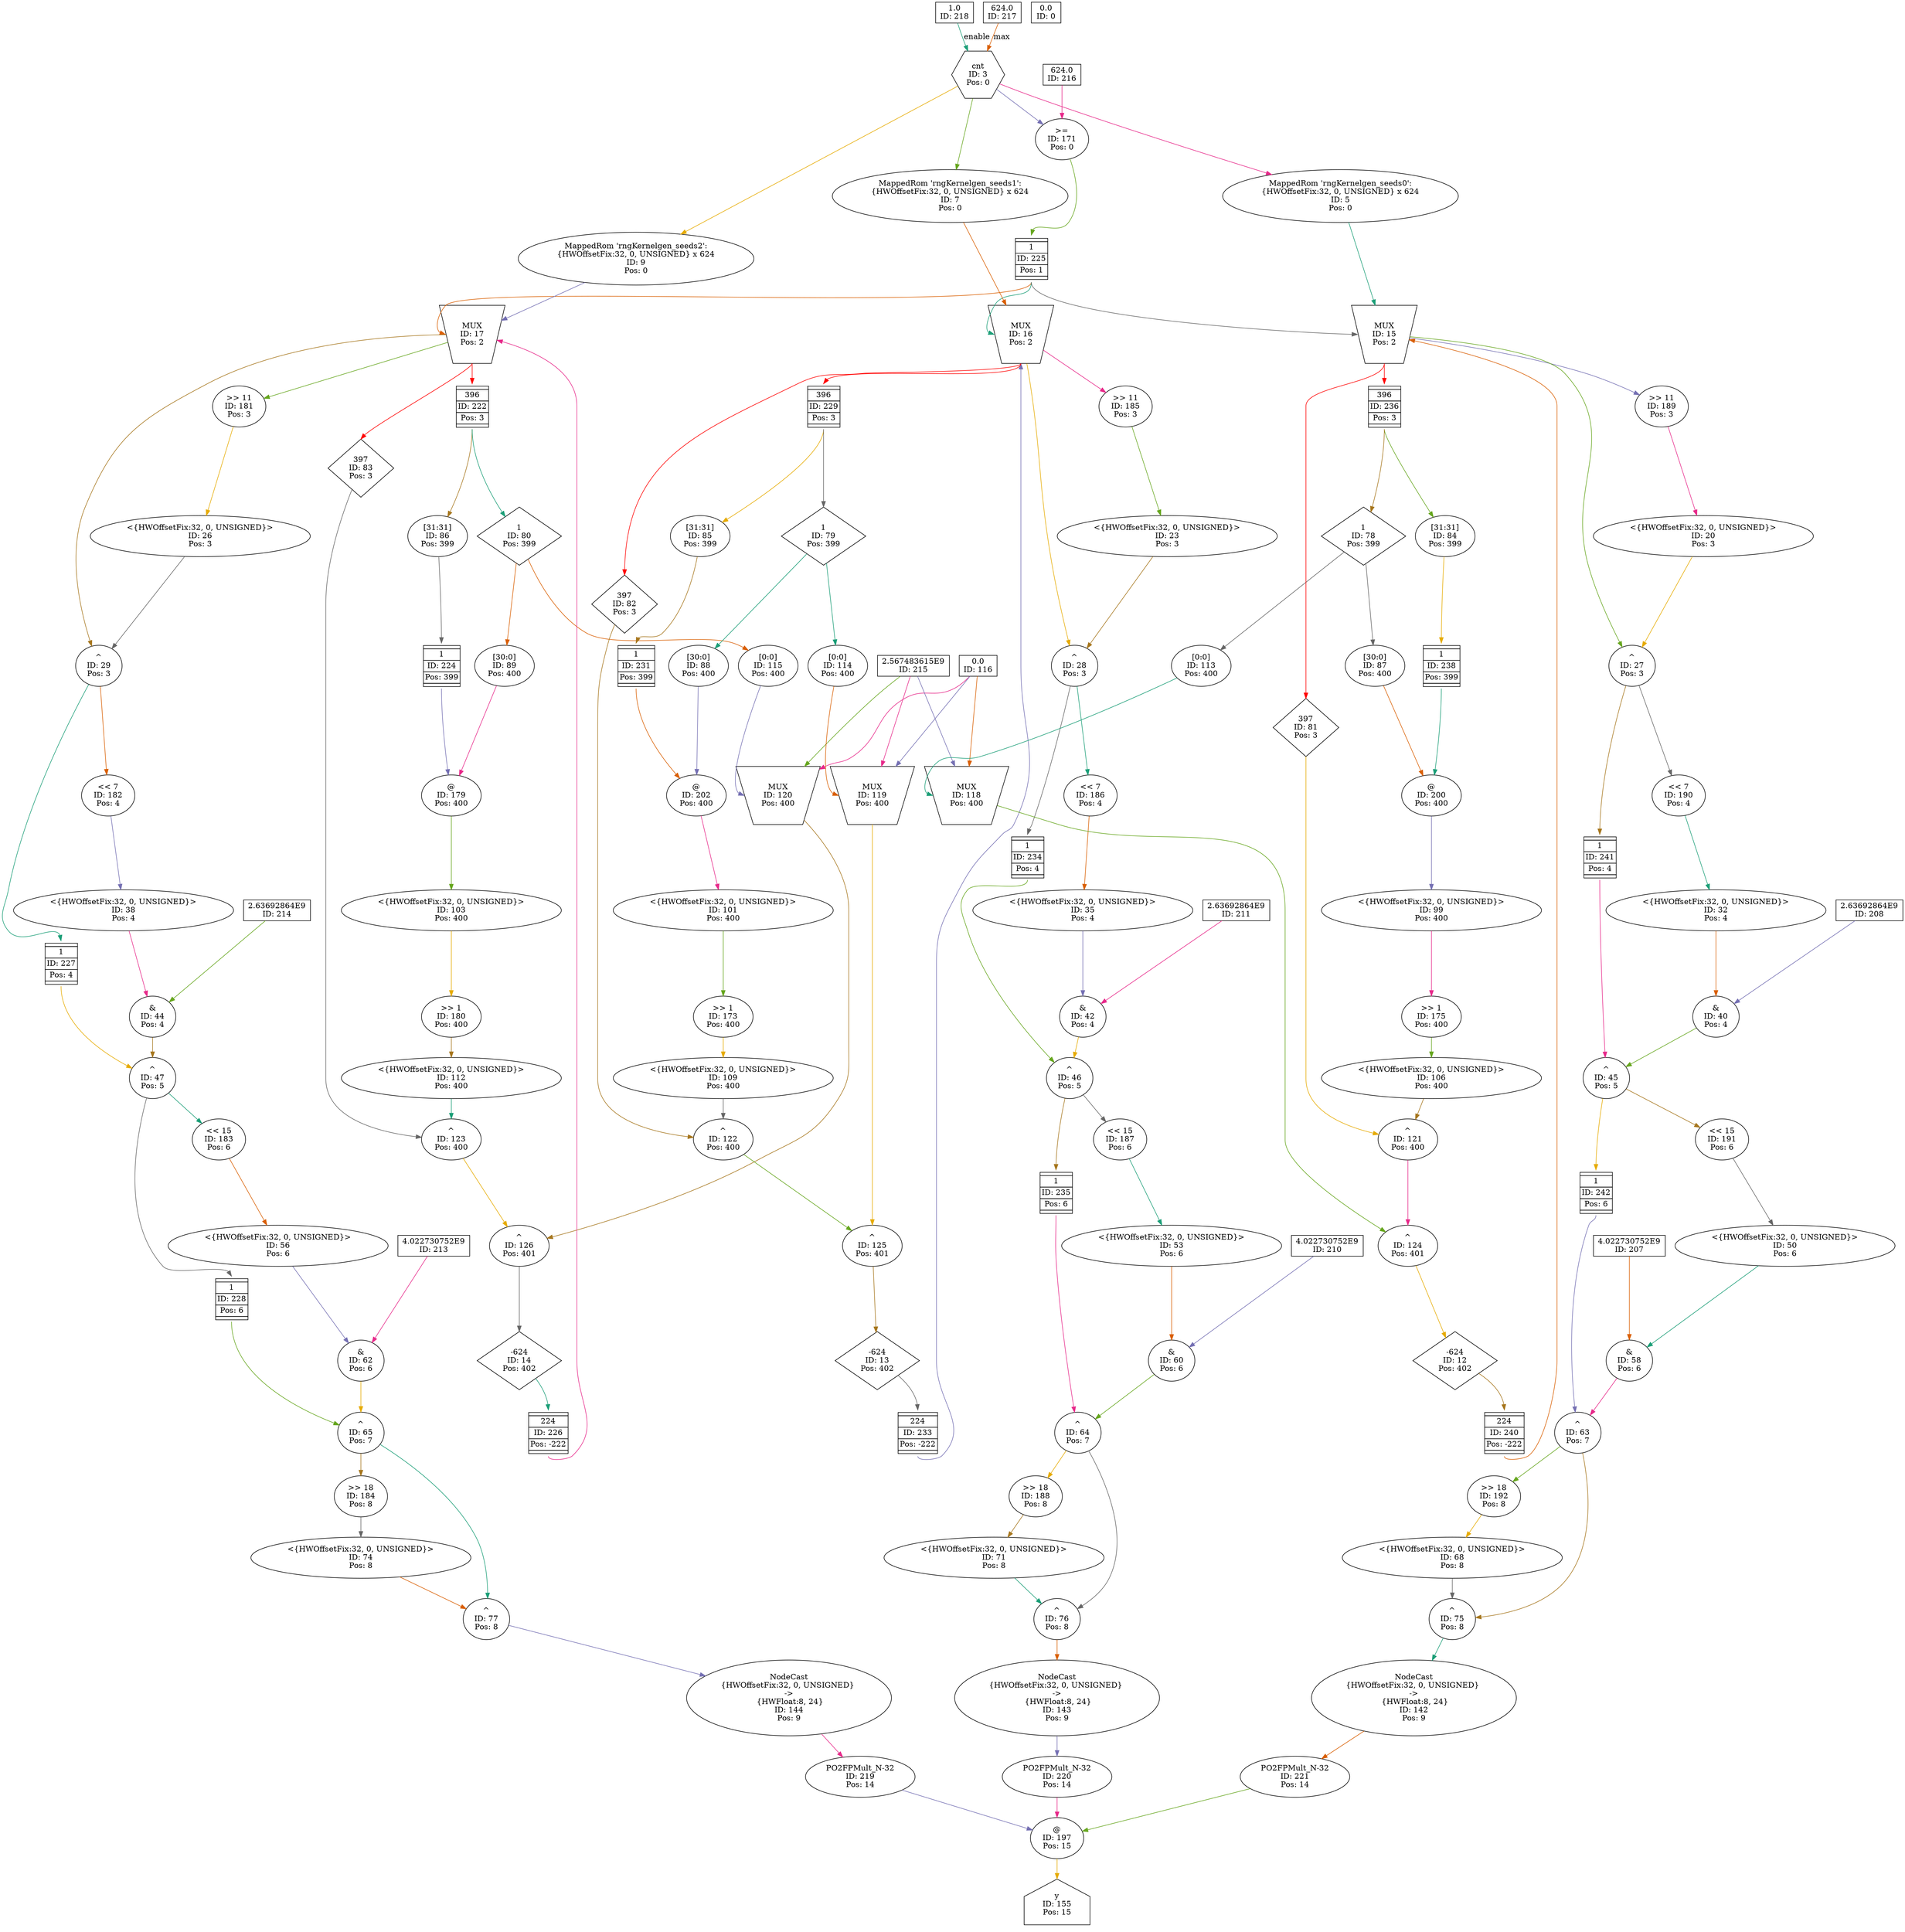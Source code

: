 digraph rngKernel_final{
	NodeConstantRawBits218 [shape=box, label="1.0\nID: 218"];
	NodeConstantRawBits217 [shape=box, label="624.0\nID: 217"];
	NodeCounter3 [shape=hexagon, label="cnt\nID: 3\nPos: 0"];
	NodeConstantRawBits216 [shape=box, label="624.0\nID: 216"];
	NodeGteInlined171 [label=">=\nID: 171\nPos: 0"];
	NodeFIFO225 [shape=plaintext, label=<<TABLE BORDER="0" CELLSPACING="0" CELLBORDER="1"> <TR><TD></TD></TR><TR><TD>1</TD></TR><TR><TD>ID: 225</TD></TR> <TR><TD>Pos: 1</TD></TR> <TR><TD></TD></TR> </TABLE>>];
	NodeMappedRom9 [label="MappedRom 'rngKernelgen_seeds2':\n{HWOffsetFix:32, 0, UNSIGNED} x 624\nID: 9\nPos: 0"];
	NodeStreamOffset83 [shape=diamond, label="397\nID: 83\nPos: 3"];
	NodeFIFO222 [shape=plaintext, label=<<TABLE BORDER="0" CELLSPACING="0" CELLBORDER="1"> <TR><TD></TD></TR><TR><TD>396</TD></TR><TR><TD>ID: 222</TD></TR> <TR><TD>Pos: 3</TD></TR> <TR><TD></TD></TR> </TABLE>>];
	NodeSlice86 [label="[31:31]\nID: 86\nPos: 399"];
	NodeFIFO224 [shape=plaintext, label=<<TABLE BORDER="0" CELLSPACING="0" CELLBORDER="1"> <TR><TD></TD></TR><TR><TD>1</TD></TR><TR><TD>ID: 224</TD></TR> <TR><TD>Pos: 399</TD></TR> <TR><TD></TD></TR> </TABLE>>];
	NodeStreamOffset80 [shape=diamond, label="1\nID: 80\nPos: 399"];
	NodeSlice89 [label="[30:0]\nID: 89\nPos: 400"];
	NodeCat179 [label="@\nID: 179\nPos: 400"];
	NodeReinterpret103 [label="<{HWOffsetFix:32, 0, UNSIGNED}>\nID: 103\nPos: 400"];
	NodeShift180 [label=">> 1\nID: 180\nPos: 400"];
	NodeReinterpret112 [label="<{HWOffsetFix:32, 0, UNSIGNED}>\nID: 112\nPos: 400"];
	NodeXor123 [label="^\nID: 123\nPos: 400"];
	NodeSlice115 [label="[0:0]\nID: 115\nPos: 400"];
	NodeConstantRawBits116 [shape=box, label="0.0\nID: 116"];
	NodeConstantRawBits215 [shape=box, label="2.567483615E9\nID: 215"];
	NodeMux120 [shape=invtrapezium, height=0.5, label="MUX\nID: 120\nPos: 400"];
	NodeXor126 [label="^\nID: 126\nPos: 401"];
	NodeStreamOffset14 [shape=diamond, label="-624\nID: 14\nPos: 402"];
	NodeFIFO226 [shape=plaintext, label=<<TABLE BORDER="0" CELLSPACING="0" CELLBORDER="1"> <TR><TD></TD></TR><TR><TD>224</TD></TR><TR><TD>ID: 226</TD></TR> <TR><TD>Pos: -222</TD></TR> <TR><TD></TD></TR> </TABLE>>];
	NodeMux17 [shape=invtrapezium, height=0.5, label="MUX\nID: 17\nPos: 2"];
	NodeShift181 [label=">> 11\nID: 181\nPos: 3"];
	NodeReinterpret26 [label="<{HWOffsetFix:32, 0, UNSIGNED}>\nID: 26\nPos: 3"];
	NodeXor29 [label="^\nID: 29\nPos: 3"];
	NodeFIFO227 [shape=plaintext, label=<<TABLE BORDER="0" CELLSPACING="0" CELLBORDER="1"> <TR><TD></TD></TR><TR><TD>1</TD></TR><TR><TD>ID: 227</TD></TR> <TR><TD>Pos: 4</TD></TR> <TR><TD></TD></TR> </TABLE>>];
	NodeShift182 [label="<< 7\nID: 182\nPos: 4"];
	NodeReinterpret38 [label="<{HWOffsetFix:32, 0, UNSIGNED}>\nID: 38\nPos: 4"];
	NodeConstantRawBits214 [shape=box, label="2.63692864E9\nID: 214"];
	NodeAnd44 [label="&\nID: 44\nPos: 4"];
	NodeXor47 [label="^\nID: 47\nPos: 5"];
	NodeFIFO228 [shape=plaintext, label=<<TABLE BORDER="0" CELLSPACING="0" CELLBORDER="1"> <TR><TD></TD></TR><TR><TD>1</TD></TR><TR><TD>ID: 228</TD></TR> <TR><TD>Pos: 6</TD></TR> <TR><TD></TD></TR> </TABLE>>];
	NodeShift183 [label="<< 15\nID: 183\nPos: 6"];
	NodeReinterpret56 [label="<{HWOffsetFix:32, 0, UNSIGNED}>\nID: 56\nPos: 6"];
	NodeConstantRawBits213 [shape=box, label="4.022730752E9\nID: 213"];
	NodeAnd62 [label="&\nID: 62\nPos: 6"];
	NodeXor65 [label="^\nID: 65\nPos: 7"];
	NodeShift184 [label=">> 18\nID: 184\nPos: 8"];
	NodeReinterpret74 [label="<{HWOffsetFix:32, 0, UNSIGNED}>\nID: 74\nPos: 8"];
	NodeXor77 [label="^\nID: 77\nPos: 8"];
	NodeCast144 [label="NodeCast
{HWOffsetFix:32, 0, UNSIGNED} 
->
 {HWFloat:8, 24}\nID: 144\nPos: 9"];
	NodePO2FPMult219 [label="PO2FPMult_N-32\nID: 219\nPos: 14"];
	NodeMappedRom7 [label="MappedRom 'rngKernelgen_seeds1':\n{HWOffsetFix:32, 0, UNSIGNED} x 624\nID: 7\nPos: 0"];
	NodeStreamOffset82 [shape=diamond, label="397\nID: 82\nPos: 3"];
	NodeFIFO229 [shape=plaintext, label=<<TABLE BORDER="0" CELLSPACING="0" CELLBORDER="1"> <TR><TD></TD></TR><TR><TD>396</TD></TR><TR><TD>ID: 229</TD></TR> <TR><TD>Pos: 3</TD></TR> <TR><TD></TD></TR> </TABLE>>];
	NodeSlice85 [label="[31:31]\nID: 85\nPos: 399"];
	NodeFIFO231 [shape=plaintext, label=<<TABLE BORDER="0" CELLSPACING="0" CELLBORDER="1"> <TR><TD></TD></TR><TR><TD>1</TD></TR><TR><TD>ID: 231</TD></TR> <TR><TD>Pos: 399</TD></TR> <TR><TD></TD></TR> </TABLE>>];
	NodeStreamOffset79 [shape=diamond, label="1\nID: 79\nPos: 399"];
	NodeSlice88 [label="[30:0]\nID: 88\nPos: 400"];
	NodeCat202 [label="@\nID: 202\nPos: 400"];
	NodeReinterpret101 [label="<{HWOffsetFix:32, 0, UNSIGNED}>\nID: 101\nPos: 400"];
	NodeShift173 [label=">> 1\nID: 173\nPos: 400"];
	NodeReinterpret109 [label="<{HWOffsetFix:32, 0, UNSIGNED}>\nID: 109\nPos: 400"];
	NodeXor122 [label="^\nID: 122\nPos: 400"];
	NodeSlice114 [label="[0:0]\nID: 114\nPos: 400"];
	NodeMux119 [shape=invtrapezium, height=0.5, label="MUX\nID: 119\nPos: 400"];
	NodeXor125 [label="^\nID: 125\nPos: 401"];
	NodeStreamOffset13 [shape=diamond, label="-624\nID: 13\nPos: 402"];
	NodeFIFO233 [shape=plaintext, label=<<TABLE BORDER="0" CELLSPACING="0" CELLBORDER="1"> <TR><TD></TD></TR><TR><TD>224</TD></TR><TR><TD>ID: 233</TD></TR> <TR><TD>Pos: -222</TD></TR> <TR><TD></TD></TR> </TABLE>>];
	NodeMux16 [shape=invtrapezium, height=0.5, label="MUX\nID: 16\nPos: 2"];
	NodeShift185 [label=">> 11\nID: 185\nPos: 3"];
	NodeReinterpret23 [label="<{HWOffsetFix:32, 0, UNSIGNED}>\nID: 23\nPos: 3"];
	NodeXor28 [label="^\nID: 28\nPos: 3"];
	NodeFIFO234 [shape=plaintext, label=<<TABLE BORDER="0" CELLSPACING="0" CELLBORDER="1"> <TR><TD></TD></TR><TR><TD>1</TD></TR><TR><TD>ID: 234</TD></TR> <TR><TD>Pos: 4</TD></TR> <TR><TD></TD></TR> </TABLE>>];
	NodeShift186 [label="<< 7\nID: 186\nPos: 4"];
	NodeReinterpret35 [label="<{HWOffsetFix:32, 0, UNSIGNED}>\nID: 35\nPos: 4"];
	NodeConstantRawBits211 [shape=box, label="2.63692864E9\nID: 211"];
	NodeAnd42 [label="&\nID: 42\nPos: 4"];
	NodeXor46 [label="^\nID: 46\nPos: 5"];
	NodeFIFO235 [shape=plaintext, label=<<TABLE BORDER="0" CELLSPACING="0" CELLBORDER="1"> <TR><TD></TD></TR><TR><TD>1</TD></TR><TR><TD>ID: 235</TD></TR> <TR><TD>Pos: 6</TD></TR> <TR><TD></TD></TR> </TABLE>>];
	NodeShift187 [label="<< 15\nID: 187\nPos: 6"];
	NodeReinterpret53 [label="<{HWOffsetFix:32, 0, UNSIGNED}>\nID: 53\nPos: 6"];
	NodeConstantRawBits210 [shape=box, label="4.022730752E9\nID: 210"];
	NodeAnd60 [label="&\nID: 60\nPos: 6"];
	NodeXor64 [label="^\nID: 64\nPos: 7"];
	NodeShift188 [label=">> 18\nID: 188\nPos: 8"];
	NodeReinterpret71 [label="<{HWOffsetFix:32, 0, UNSIGNED}>\nID: 71\nPos: 8"];
	NodeXor76 [label="^\nID: 76\nPos: 8"];
	NodeCast143 [label="NodeCast
{HWOffsetFix:32, 0, UNSIGNED} 
->
 {HWFloat:8, 24}\nID: 143\nPos: 9"];
	NodePO2FPMult220 [label="PO2FPMult_N-32\nID: 220\nPos: 14"];
	NodeMappedRom5 [label="MappedRom 'rngKernelgen_seeds0':\n{HWOffsetFix:32, 0, UNSIGNED} x 624\nID: 5\nPos: 0"];
	NodeStreamOffset81 [shape=diamond, label="397\nID: 81\nPos: 3"];
	NodeFIFO236 [shape=plaintext, label=<<TABLE BORDER="0" CELLSPACING="0" CELLBORDER="1"> <TR><TD></TD></TR><TR><TD>396</TD></TR><TR><TD>ID: 236</TD></TR> <TR><TD>Pos: 3</TD></TR> <TR><TD></TD></TR> </TABLE>>];
	NodeSlice84 [label="[31:31]\nID: 84\nPos: 399"];
	NodeFIFO238 [shape=plaintext, label=<<TABLE BORDER="0" CELLSPACING="0" CELLBORDER="1"> <TR><TD></TD></TR><TR><TD>1</TD></TR><TR><TD>ID: 238</TD></TR> <TR><TD>Pos: 399</TD></TR> <TR><TD></TD></TR> </TABLE>>];
	NodeStreamOffset78 [shape=diamond, label="1\nID: 78\nPos: 399"];
	NodeSlice87 [label="[30:0]\nID: 87\nPos: 400"];
	NodeCat200 [label="@\nID: 200\nPos: 400"];
	NodeReinterpret99 [label="<{HWOffsetFix:32, 0, UNSIGNED}>\nID: 99\nPos: 400"];
	NodeShift175 [label=">> 1\nID: 175\nPos: 400"];
	NodeReinterpret106 [label="<{HWOffsetFix:32, 0, UNSIGNED}>\nID: 106\nPos: 400"];
	NodeXor121 [label="^\nID: 121\nPos: 400"];
	NodeSlice113 [label="[0:0]\nID: 113\nPos: 400"];
	NodeMux118 [shape=invtrapezium, height=0.5, label="MUX\nID: 118\nPos: 400"];
	NodeXor124 [label="^\nID: 124\nPos: 401"];
	NodeStreamOffset12 [shape=diamond, label="-624\nID: 12\nPos: 402"];
	NodeFIFO240 [shape=plaintext, label=<<TABLE BORDER="0" CELLSPACING="0" CELLBORDER="1"> <TR><TD></TD></TR><TR><TD>224</TD></TR><TR><TD>ID: 240</TD></TR> <TR><TD>Pos: -222</TD></TR> <TR><TD></TD></TR> </TABLE>>];
	NodeMux15 [shape=invtrapezium, height=0.5, label="MUX\nID: 15\nPos: 2"];
	NodeShift189 [label=">> 11\nID: 189\nPos: 3"];
	NodeReinterpret20 [label="<{HWOffsetFix:32, 0, UNSIGNED}>\nID: 20\nPos: 3"];
	NodeXor27 [label="^\nID: 27\nPos: 3"];
	NodeFIFO241 [shape=plaintext, label=<<TABLE BORDER="0" CELLSPACING="0" CELLBORDER="1"> <TR><TD></TD></TR><TR><TD>1</TD></TR><TR><TD>ID: 241</TD></TR> <TR><TD>Pos: 4</TD></TR> <TR><TD></TD></TR> </TABLE>>];
	NodeShift190 [label="<< 7\nID: 190\nPos: 4"];
	NodeReinterpret32 [label="<{HWOffsetFix:32, 0, UNSIGNED}>\nID: 32\nPos: 4"];
	NodeConstantRawBits208 [shape=box, label="2.63692864E9\nID: 208"];
	NodeAnd40 [label="&\nID: 40\nPos: 4"];
	NodeXor45 [label="^\nID: 45\nPos: 5"];
	NodeFIFO242 [shape=plaintext, label=<<TABLE BORDER="0" CELLSPACING="0" CELLBORDER="1"> <TR><TD></TD></TR><TR><TD>1</TD></TR><TR><TD>ID: 242</TD></TR> <TR><TD>Pos: 6</TD></TR> <TR><TD></TD></TR> </TABLE>>];
	NodeShift191 [label="<< 15\nID: 191\nPos: 6"];
	NodeReinterpret50 [label="<{HWOffsetFix:32, 0, UNSIGNED}>\nID: 50\nPos: 6"];
	NodeConstantRawBits207 [shape=box, label="4.022730752E9\nID: 207"];
	NodeAnd58 [label="&\nID: 58\nPos: 6"];
	NodeXor63 [label="^\nID: 63\nPos: 7"];
	NodeShift192 [label=">> 18\nID: 192\nPos: 8"];
	NodeReinterpret68 [label="<{HWOffsetFix:32, 0, UNSIGNED}>\nID: 68\nPos: 8"];
	NodeXor75 [label="^\nID: 75\nPos: 8"];
	NodeCast142 [label="NodeCast
{HWOffsetFix:32, 0, UNSIGNED} 
->
 {HWFloat:8, 24}\nID: 142\nPos: 9"];
	NodePO2FPMult221 [label="PO2FPMult_N-32\nID: 221\nPos: 14"];
	NodeCat197 [label="@\nID: 197\nPos: 15"];
	NodeOutput155 [shape=house, label="y\nID: 155\nPos: 15"];
	NodeConstantRawBits0 [shape=box, label="0.0\nID: 0"];
	NodeConstantRawBits218 -> NodeCounter3[label="enable" color="/dark28/1" photon_data="EDGE,SrcNode:218,SrcNodePort:value"];
	NodeConstantRawBits217 -> NodeCounter3[label="max" color="/dark28/2" photon_data="EDGE,SrcNode:217,SrcNodePort:value"];
	NodeCounter3 -> NodeGteInlined171[color="/dark28/3" photon_data="EDGE,SrcNode:3,SrcNodePort:count"];
	NodeConstantRawBits216 -> NodeGteInlined171[color="/dark28/4" photon_data="EDGE,SrcNode:216,SrcNodePort:value"];
	NodeGteInlined171 -> NodeFIFO225[headport="n" color="/dark28/5" photon_data="EDGE,SrcNode:171,SrcNodePort:result"];
	NodeCounter3 -> NodeMappedRom9[color="/dark28/6" photon_data="EDGE,SrcNode:3,SrcNodePort:count"];
	NodeMux17 -> NodeStreamOffset83[headport="n" tailport="s" color=red photon_data="EDGE,SrcNode:17,SrcNodePort:result"];
	NodeMux17 -> NodeFIFO222[headport="n" headport="n" tailport="s" color=red photon_data="EDGE,SrcNode:17,SrcNodePort:result"];
	NodeFIFO222 -> NodeSlice86[tailport="s" color="/dark28/7" photon_data="EDGE,SrcNode:222,SrcNodePort:output"];
	NodeSlice86 -> NodeFIFO224[headport="n" color="/dark28/8" photon_data="EDGE,SrcNode:86,SrcNodePort:result"];
	NodeFIFO222 -> NodeStreamOffset80[tailport="s" color="/dark28/1" photon_data="EDGE,SrcNode:222,SrcNodePort:output"];
	NodeStreamOffset80 -> NodeSlice89[color="/dark28/2" photon_data="EDGE,SrcNode:80,SrcNodePort:output"];
	NodeFIFO224 -> NodeCat179[tailport="s" color="/dark28/3" photon_data="EDGE,SrcNode:224,SrcNodePort:output"];
	NodeSlice89 -> NodeCat179[color="/dark28/4" photon_data="EDGE,SrcNode:89,SrcNodePort:result"];
	NodeCat179 -> NodeReinterpret103[color="/dark28/5" photon_data="EDGE,SrcNode:179,SrcNodePort:result"];
	NodeReinterpret103 -> NodeShift180[color="/dark28/6" photon_data="EDGE,SrcNode:103,SrcNodePort:output"];
	NodeShift180 -> NodeReinterpret112[color="/dark28/7" photon_data="EDGE,SrcNode:180,SrcNodePort:dataout"];
	NodeStreamOffset83 -> NodeXor123[color="/dark28/8" photon_data="EDGE,SrcNode:83,SrcNodePort:output"];
	NodeReinterpret112 -> NodeXor123[color="/dark28/1" photon_data="EDGE,SrcNode:112,SrcNodePort:output"];
	NodeStreamOffset80 -> NodeSlice115[color="/dark28/2" photon_data="EDGE,SrcNode:80,SrcNodePort:output"];
	NodeSlice115 -> NodeMux120[headport="w" color="/dark28/3" photon_data="EDGE,SrcNode:115,SrcNodePort:result"];
	NodeConstantRawBits116 -> NodeMux120[color="/dark28/4" photon_data="EDGE,SrcNode:116,SrcNodePort:value"];
	NodeConstantRawBits215 -> NodeMux120[color="/dark28/5" photon_data="EDGE,SrcNode:215,SrcNodePort:value"];
	NodeXor123 -> NodeXor126[color="/dark28/6" photon_data="EDGE,SrcNode:123,SrcNodePort:result"];
	NodeMux120 -> NodeXor126[color="/dark28/7" photon_data="EDGE,SrcNode:120,SrcNodePort:result"];
	NodeXor126 -> NodeStreamOffset14[color="/dark28/8" photon_data="EDGE,SrcNode:126,SrcNodePort:result"];
	NodeStreamOffset14 -> NodeFIFO226[headport="n" color="/dark28/1" photon_data="EDGE,SrcNode:14,SrcNodePort:output"];
	NodeFIFO225 -> NodeMux17[tailport="s" headport="w" color="/dark28/2" photon_data="EDGE,SrcNode:225,SrcNodePort:output"];
	NodeMappedRom9 -> NodeMux17[color="/dark28/3" photon_data="EDGE,SrcNode:9,SrcNodePort:dataa"];
	NodeFIFO226 -> NodeMux17[tailport="s" color="/dark28/4" photon_data="EDGE,SrcNode:226,SrcNodePort:output"];
	NodeMux17 -> NodeShift181[color="/dark28/5" photon_data="EDGE,SrcNode:17,SrcNodePort:result"];
	NodeShift181 -> NodeReinterpret26[color="/dark28/6" photon_data="EDGE,SrcNode:181,SrcNodePort:dataout"];
	NodeMux17 -> NodeXor29[color="/dark28/7" photon_data="EDGE,SrcNode:17,SrcNodePort:result"];
	NodeReinterpret26 -> NodeXor29[color="/dark28/8" photon_data="EDGE,SrcNode:26,SrcNodePort:output"];
	NodeXor29 -> NodeFIFO227[headport="n" color="/dark28/1" photon_data="EDGE,SrcNode:29,SrcNodePort:result"];
	NodeXor29 -> NodeShift182[color="/dark28/2" photon_data="EDGE,SrcNode:29,SrcNodePort:result"];
	NodeShift182 -> NodeReinterpret38[color="/dark28/3" photon_data="EDGE,SrcNode:182,SrcNodePort:dataout"];
	NodeReinterpret38 -> NodeAnd44[color="/dark28/4" photon_data="EDGE,SrcNode:38,SrcNodePort:output"];
	NodeConstantRawBits214 -> NodeAnd44[color="/dark28/5" photon_data="EDGE,SrcNode:214,SrcNodePort:value"];
	NodeFIFO227 -> NodeXor47[tailport="s" color="/dark28/6" photon_data="EDGE,SrcNode:227,SrcNodePort:output"];
	NodeAnd44 -> NodeXor47[color="/dark28/7" photon_data="EDGE,SrcNode:44,SrcNodePort:result"];
	NodeXor47 -> NodeFIFO228[headport="n" color="/dark28/8" photon_data="EDGE,SrcNode:47,SrcNodePort:result"];
	NodeXor47 -> NodeShift183[color="/dark28/1" photon_data="EDGE,SrcNode:47,SrcNodePort:result"];
	NodeShift183 -> NodeReinterpret56[color="/dark28/2" photon_data="EDGE,SrcNode:183,SrcNodePort:dataout"];
	NodeReinterpret56 -> NodeAnd62[color="/dark28/3" photon_data="EDGE,SrcNode:56,SrcNodePort:output"];
	NodeConstantRawBits213 -> NodeAnd62[color="/dark28/4" photon_data="EDGE,SrcNode:213,SrcNodePort:value"];
	NodeFIFO228 -> NodeXor65[tailport="s" color="/dark28/5" photon_data="EDGE,SrcNode:228,SrcNodePort:output"];
	NodeAnd62 -> NodeXor65[color="/dark28/6" photon_data="EDGE,SrcNode:62,SrcNodePort:result"];
	NodeXor65 -> NodeShift184[color="/dark28/7" photon_data="EDGE,SrcNode:65,SrcNodePort:result"];
	NodeShift184 -> NodeReinterpret74[color="/dark28/8" photon_data="EDGE,SrcNode:184,SrcNodePort:dataout"];
	NodeXor65 -> NodeXor77[color="/dark28/1" photon_data="EDGE,SrcNode:65,SrcNodePort:result"];
	NodeReinterpret74 -> NodeXor77[color="/dark28/2" photon_data="EDGE,SrcNode:74,SrcNodePort:output"];
	NodeXor77 -> NodeCast144[color="/dark28/3" photon_data="EDGE,SrcNode:77,SrcNodePort:result"];
	NodeCast144 -> NodePO2FPMult219[color="/dark28/4" photon_data="EDGE,SrcNode:144,SrcNodePort:o"];
	NodeCounter3 -> NodeMappedRom7[color="/dark28/5" photon_data="EDGE,SrcNode:3,SrcNodePort:count"];
	NodeMux16 -> NodeStreamOffset82[headport="n" tailport="s" color=red photon_data="EDGE,SrcNode:16,SrcNodePort:result"];
	NodeMux16 -> NodeFIFO229[headport="n" headport="n" tailport="s" color=red photon_data="EDGE,SrcNode:16,SrcNodePort:result"];
	NodeFIFO229 -> NodeSlice85[tailport="s" color="/dark28/6" photon_data="EDGE,SrcNode:229,SrcNodePort:output"];
	NodeSlice85 -> NodeFIFO231[headport="n" color="/dark28/7" photon_data="EDGE,SrcNode:85,SrcNodePort:result"];
	NodeFIFO229 -> NodeStreamOffset79[tailport="s" color="/dark28/8" photon_data="EDGE,SrcNode:229,SrcNodePort:output"];
	NodeStreamOffset79 -> NodeSlice88[color="/dark28/1" photon_data="EDGE,SrcNode:79,SrcNodePort:output"];
	NodeFIFO231 -> NodeCat202[tailport="s" color="/dark28/2" photon_data="EDGE,SrcNode:231,SrcNodePort:output"];
	NodeSlice88 -> NodeCat202[color="/dark28/3" photon_data="EDGE,SrcNode:88,SrcNodePort:result"];
	NodeCat202 -> NodeReinterpret101[color="/dark28/4" photon_data="EDGE,SrcNode:202,SrcNodePort:result"];
	NodeReinterpret101 -> NodeShift173[color="/dark28/5" photon_data="EDGE,SrcNode:101,SrcNodePort:output"];
	NodeShift173 -> NodeReinterpret109[color="/dark28/6" photon_data="EDGE,SrcNode:173,SrcNodePort:dataout"];
	NodeStreamOffset82 -> NodeXor122[color="/dark28/7" photon_data="EDGE,SrcNode:82,SrcNodePort:output"];
	NodeReinterpret109 -> NodeXor122[color="/dark28/8" photon_data="EDGE,SrcNode:109,SrcNodePort:output"];
	NodeStreamOffset79 -> NodeSlice114[color="/dark28/1" photon_data="EDGE,SrcNode:79,SrcNodePort:output"];
	NodeSlice114 -> NodeMux119[headport="w" color="/dark28/2" photon_data="EDGE,SrcNode:114,SrcNodePort:result"];
	NodeConstantRawBits116 -> NodeMux119[color="/dark28/3" photon_data="EDGE,SrcNode:116,SrcNodePort:value"];
	NodeConstantRawBits215 -> NodeMux119[color="/dark28/4" photon_data="EDGE,SrcNode:215,SrcNodePort:value"];
	NodeXor122 -> NodeXor125[color="/dark28/5" photon_data="EDGE,SrcNode:122,SrcNodePort:result"];
	NodeMux119 -> NodeXor125[color="/dark28/6" photon_data="EDGE,SrcNode:119,SrcNodePort:result"];
	NodeXor125 -> NodeStreamOffset13[color="/dark28/7" photon_data="EDGE,SrcNode:125,SrcNodePort:result"];
	NodeStreamOffset13 -> NodeFIFO233[headport="n" color="/dark28/8" photon_data="EDGE,SrcNode:13,SrcNodePort:output"];
	NodeFIFO225 -> NodeMux16[tailport="s" headport="w" color="/dark28/1" photon_data="EDGE,SrcNode:225,SrcNodePort:output"];
	NodeMappedRom7 -> NodeMux16[color="/dark28/2" photon_data="EDGE,SrcNode:7,SrcNodePort:dataa"];
	NodeFIFO233 -> NodeMux16[tailport="s" color="/dark28/3" photon_data="EDGE,SrcNode:233,SrcNodePort:output"];
	NodeMux16 -> NodeShift185[color="/dark28/4" photon_data="EDGE,SrcNode:16,SrcNodePort:result"];
	NodeShift185 -> NodeReinterpret23[color="/dark28/5" photon_data="EDGE,SrcNode:185,SrcNodePort:dataout"];
	NodeMux16 -> NodeXor28[color="/dark28/6" photon_data="EDGE,SrcNode:16,SrcNodePort:result"];
	NodeReinterpret23 -> NodeXor28[color="/dark28/7" photon_data="EDGE,SrcNode:23,SrcNodePort:output"];
	NodeXor28 -> NodeFIFO234[headport="n" color="/dark28/8" photon_data="EDGE,SrcNode:28,SrcNodePort:result"];
	NodeXor28 -> NodeShift186[color="/dark28/1" photon_data="EDGE,SrcNode:28,SrcNodePort:result"];
	NodeShift186 -> NodeReinterpret35[color="/dark28/2" photon_data="EDGE,SrcNode:186,SrcNodePort:dataout"];
	NodeReinterpret35 -> NodeAnd42[color="/dark28/3" photon_data="EDGE,SrcNode:35,SrcNodePort:output"];
	NodeConstantRawBits211 -> NodeAnd42[color="/dark28/4" photon_data="EDGE,SrcNode:211,SrcNodePort:value"];
	NodeFIFO234 -> NodeXor46[tailport="s" color="/dark28/5" photon_data="EDGE,SrcNode:234,SrcNodePort:output"];
	NodeAnd42 -> NodeXor46[color="/dark28/6" photon_data="EDGE,SrcNode:42,SrcNodePort:result"];
	NodeXor46 -> NodeFIFO235[headport="n" color="/dark28/7" photon_data="EDGE,SrcNode:46,SrcNodePort:result"];
	NodeXor46 -> NodeShift187[color="/dark28/8" photon_data="EDGE,SrcNode:46,SrcNodePort:result"];
	NodeShift187 -> NodeReinterpret53[color="/dark28/1" photon_data="EDGE,SrcNode:187,SrcNodePort:dataout"];
	NodeReinterpret53 -> NodeAnd60[color="/dark28/2" photon_data="EDGE,SrcNode:53,SrcNodePort:output"];
	NodeConstantRawBits210 -> NodeAnd60[color="/dark28/3" photon_data="EDGE,SrcNode:210,SrcNodePort:value"];
	NodeFIFO235 -> NodeXor64[tailport="s" color="/dark28/4" photon_data="EDGE,SrcNode:235,SrcNodePort:output"];
	NodeAnd60 -> NodeXor64[color="/dark28/5" photon_data="EDGE,SrcNode:60,SrcNodePort:result"];
	NodeXor64 -> NodeShift188[color="/dark28/6" photon_data="EDGE,SrcNode:64,SrcNodePort:result"];
	NodeShift188 -> NodeReinterpret71[color="/dark28/7" photon_data="EDGE,SrcNode:188,SrcNodePort:dataout"];
	NodeXor64 -> NodeXor76[color="/dark28/8" photon_data="EDGE,SrcNode:64,SrcNodePort:result"];
	NodeReinterpret71 -> NodeXor76[color="/dark28/1" photon_data="EDGE,SrcNode:71,SrcNodePort:output"];
	NodeXor76 -> NodeCast143[color="/dark28/2" photon_data="EDGE,SrcNode:76,SrcNodePort:result"];
	NodeCast143 -> NodePO2FPMult220[color="/dark28/3" photon_data="EDGE,SrcNode:143,SrcNodePort:o"];
	NodeCounter3 -> NodeMappedRom5[color="/dark28/4" photon_data="EDGE,SrcNode:3,SrcNodePort:count"];
	NodeMux15 -> NodeStreamOffset81[headport="n" tailport="s" color=red photon_data="EDGE,SrcNode:15,SrcNodePort:result"];
	NodeMux15 -> NodeFIFO236[headport="n" headport="n" tailport="s" color=red photon_data="EDGE,SrcNode:15,SrcNodePort:result"];
	NodeFIFO236 -> NodeSlice84[tailport="s" color="/dark28/5" photon_data="EDGE,SrcNode:236,SrcNodePort:output"];
	NodeSlice84 -> NodeFIFO238[headport="n" color="/dark28/6" photon_data="EDGE,SrcNode:84,SrcNodePort:result"];
	NodeFIFO236 -> NodeStreamOffset78[tailport="s" color="/dark28/7" photon_data="EDGE,SrcNode:236,SrcNodePort:output"];
	NodeStreamOffset78 -> NodeSlice87[color="/dark28/8" photon_data="EDGE,SrcNode:78,SrcNodePort:output"];
	NodeFIFO238 -> NodeCat200[tailport="s" color="/dark28/1" photon_data="EDGE,SrcNode:238,SrcNodePort:output"];
	NodeSlice87 -> NodeCat200[color="/dark28/2" photon_data="EDGE,SrcNode:87,SrcNodePort:result"];
	NodeCat200 -> NodeReinterpret99[color="/dark28/3" photon_data="EDGE,SrcNode:200,SrcNodePort:result"];
	NodeReinterpret99 -> NodeShift175[color="/dark28/4" photon_data="EDGE,SrcNode:99,SrcNodePort:output"];
	NodeShift175 -> NodeReinterpret106[color="/dark28/5" photon_data="EDGE,SrcNode:175,SrcNodePort:dataout"];
	NodeStreamOffset81 -> NodeXor121[color="/dark28/6" photon_data="EDGE,SrcNode:81,SrcNodePort:output"];
	NodeReinterpret106 -> NodeXor121[color="/dark28/7" photon_data="EDGE,SrcNode:106,SrcNodePort:output"];
	NodeStreamOffset78 -> NodeSlice113[color="/dark28/8" photon_data="EDGE,SrcNode:78,SrcNodePort:output"];
	NodeSlice113 -> NodeMux118[headport="w" color="/dark28/1" photon_data="EDGE,SrcNode:113,SrcNodePort:result"];
	NodeConstantRawBits116 -> NodeMux118[color="/dark28/2" photon_data="EDGE,SrcNode:116,SrcNodePort:value"];
	NodeConstantRawBits215 -> NodeMux118[color="/dark28/3" photon_data="EDGE,SrcNode:215,SrcNodePort:value"];
	NodeXor121 -> NodeXor124[color="/dark28/4" photon_data="EDGE,SrcNode:121,SrcNodePort:result"];
	NodeMux118 -> NodeXor124[color="/dark28/5" photon_data="EDGE,SrcNode:118,SrcNodePort:result"];
	NodeXor124 -> NodeStreamOffset12[color="/dark28/6" photon_data="EDGE,SrcNode:124,SrcNodePort:result"];
	NodeStreamOffset12 -> NodeFIFO240[headport="n" color="/dark28/7" photon_data="EDGE,SrcNode:12,SrcNodePort:output"];
	NodeFIFO225 -> NodeMux15[tailport="s" headport="w" color="/dark28/8" photon_data="EDGE,SrcNode:225,SrcNodePort:output"];
	NodeMappedRom5 -> NodeMux15[color="/dark28/1" photon_data="EDGE,SrcNode:5,SrcNodePort:dataa"];
	NodeFIFO240 -> NodeMux15[tailport="s" color="/dark28/2" photon_data="EDGE,SrcNode:240,SrcNodePort:output"];
	NodeMux15 -> NodeShift189[color="/dark28/3" photon_data="EDGE,SrcNode:15,SrcNodePort:result"];
	NodeShift189 -> NodeReinterpret20[color="/dark28/4" photon_data="EDGE,SrcNode:189,SrcNodePort:dataout"];
	NodeMux15 -> NodeXor27[color="/dark28/5" photon_data="EDGE,SrcNode:15,SrcNodePort:result"];
	NodeReinterpret20 -> NodeXor27[color="/dark28/6" photon_data="EDGE,SrcNode:20,SrcNodePort:output"];
	NodeXor27 -> NodeFIFO241[headport="n" color="/dark28/7" photon_data="EDGE,SrcNode:27,SrcNodePort:result"];
	NodeXor27 -> NodeShift190[color="/dark28/8" photon_data="EDGE,SrcNode:27,SrcNodePort:result"];
	NodeShift190 -> NodeReinterpret32[color="/dark28/1" photon_data="EDGE,SrcNode:190,SrcNodePort:dataout"];
	NodeReinterpret32 -> NodeAnd40[color="/dark28/2" photon_data="EDGE,SrcNode:32,SrcNodePort:output"];
	NodeConstantRawBits208 -> NodeAnd40[color="/dark28/3" photon_data="EDGE,SrcNode:208,SrcNodePort:value"];
	NodeFIFO241 -> NodeXor45[tailport="s" color="/dark28/4" photon_data="EDGE,SrcNode:241,SrcNodePort:output"];
	NodeAnd40 -> NodeXor45[color="/dark28/5" photon_data="EDGE,SrcNode:40,SrcNodePort:result"];
	NodeXor45 -> NodeFIFO242[headport="n" color="/dark28/6" photon_data="EDGE,SrcNode:45,SrcNodePort:result"];
	NodeXor45 -> NodeShift191[color="/dark28/7" photon_data="EDGE,SrcNode:45,SrcNodePort:result"];
	NodeShift191 -> NodeReinterpret50[color="/dark28/8" photon_data="EDGE,SrcNode:191,SrcNodePort:dataout"];
	NodeReinterpret50 -> NodeAnd58[color="/dark28/1" photon_data="EDGE,SrcNode:50,SrcNodePort:output"];
	NodeConstantRawBits207 -> NodeAnd58[color="/dark28/2" photon_data="EDGE,SrcNode:207,SrcNodePort:value"];
	NodeFIFO242 -> NodeXor63[tailport="s" color="/dark28/3" photon_data="EDGE,SrcNode:242,SrcNodePort:output"];
	NodeAnd58 -> NodeXor63[color="/dark28/4" photon_data="EDGE,SrcNode:58,SrcNodePort:result"];
	NodeXor63 -> NodeShift192[color="/dark28/5" photon_data="EDGE,SrcNode:63,SrcNodePort:result"];
	NodeShift192 -> NodeReinterpret68[color="/dark28/6" photon_data="EDGE,SrcNode:192,SrcNodePort:dataout"];
	NodeXor63 -> NodeXor75[color="/dark28/7" photon_data="EDGE,SrcNode:63,SrcNodePort:result"];
	NodeReinterpret68 -> NodeXor75[color="/dark28/8" photon_data="EDGE,SrcNode:68,SrcNodePort:output"];
	NodeXor75 -> NodeCast142[color="/dark28/1" photon_data="EDGE,SrcNode:75,SrcNodePort:result"];
	NodeCast142 -> NodePO2FPMult221[color="/dark28/2" photon_data="EDGE,SrcNode:142,SrcNodePort:o"];
	NodePO2FPMult219 -> NodeCat197[color="/dark28/3" photon_data="EDGE,SrcNode:219,SrcNodePort:floatOut"];
	NodePO2FPMult220 -> NodeCat197[color="/dark28/4" photon_data="EDGE,SrcNode:220,SrcNodePort:floatOut"];
	NodePO2FPMult221 -> NodeCat197[color="/dark28/5" photon_data="EDGE,SrcNode:221,SrcNodePort:floatOut"];
	NodeCat197 -> NodeOutput155[color="/dark28/6" photon_data="EDGE,SrcNode:197,SrcNodePort:result"];
}

